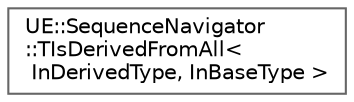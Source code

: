 digraph "Graphical Class Hierarchy"
{
 // INTERACTIVE_SVG=YES
 // LATEX_PDF_SIZE
  bgcolor="transparent";
  edge [fontname=Helvetica,fontsize=10,labelfontname=Helvetica,labelfontsize=10];
  node [fontname=Helvetica,fontsize=10,shape=box,height=0.2,width=0.4];
  rankdir="LR";
  Node0 [id="Node000000",label="UE::SequenceNavigator\l::TIsDerivedFromAll\<\l InDerivedType, InBaseType \>",height=0.2,width=0.4,color="grey40", fillcolor="white", style="filled",URL="$d3/d3b/structUE_1_1SequenceNavigator_1_1TIsDerivedFromAll_3_01InDerivedType_00_01InBaseType_01_4.html",tooltip=" "];
}
